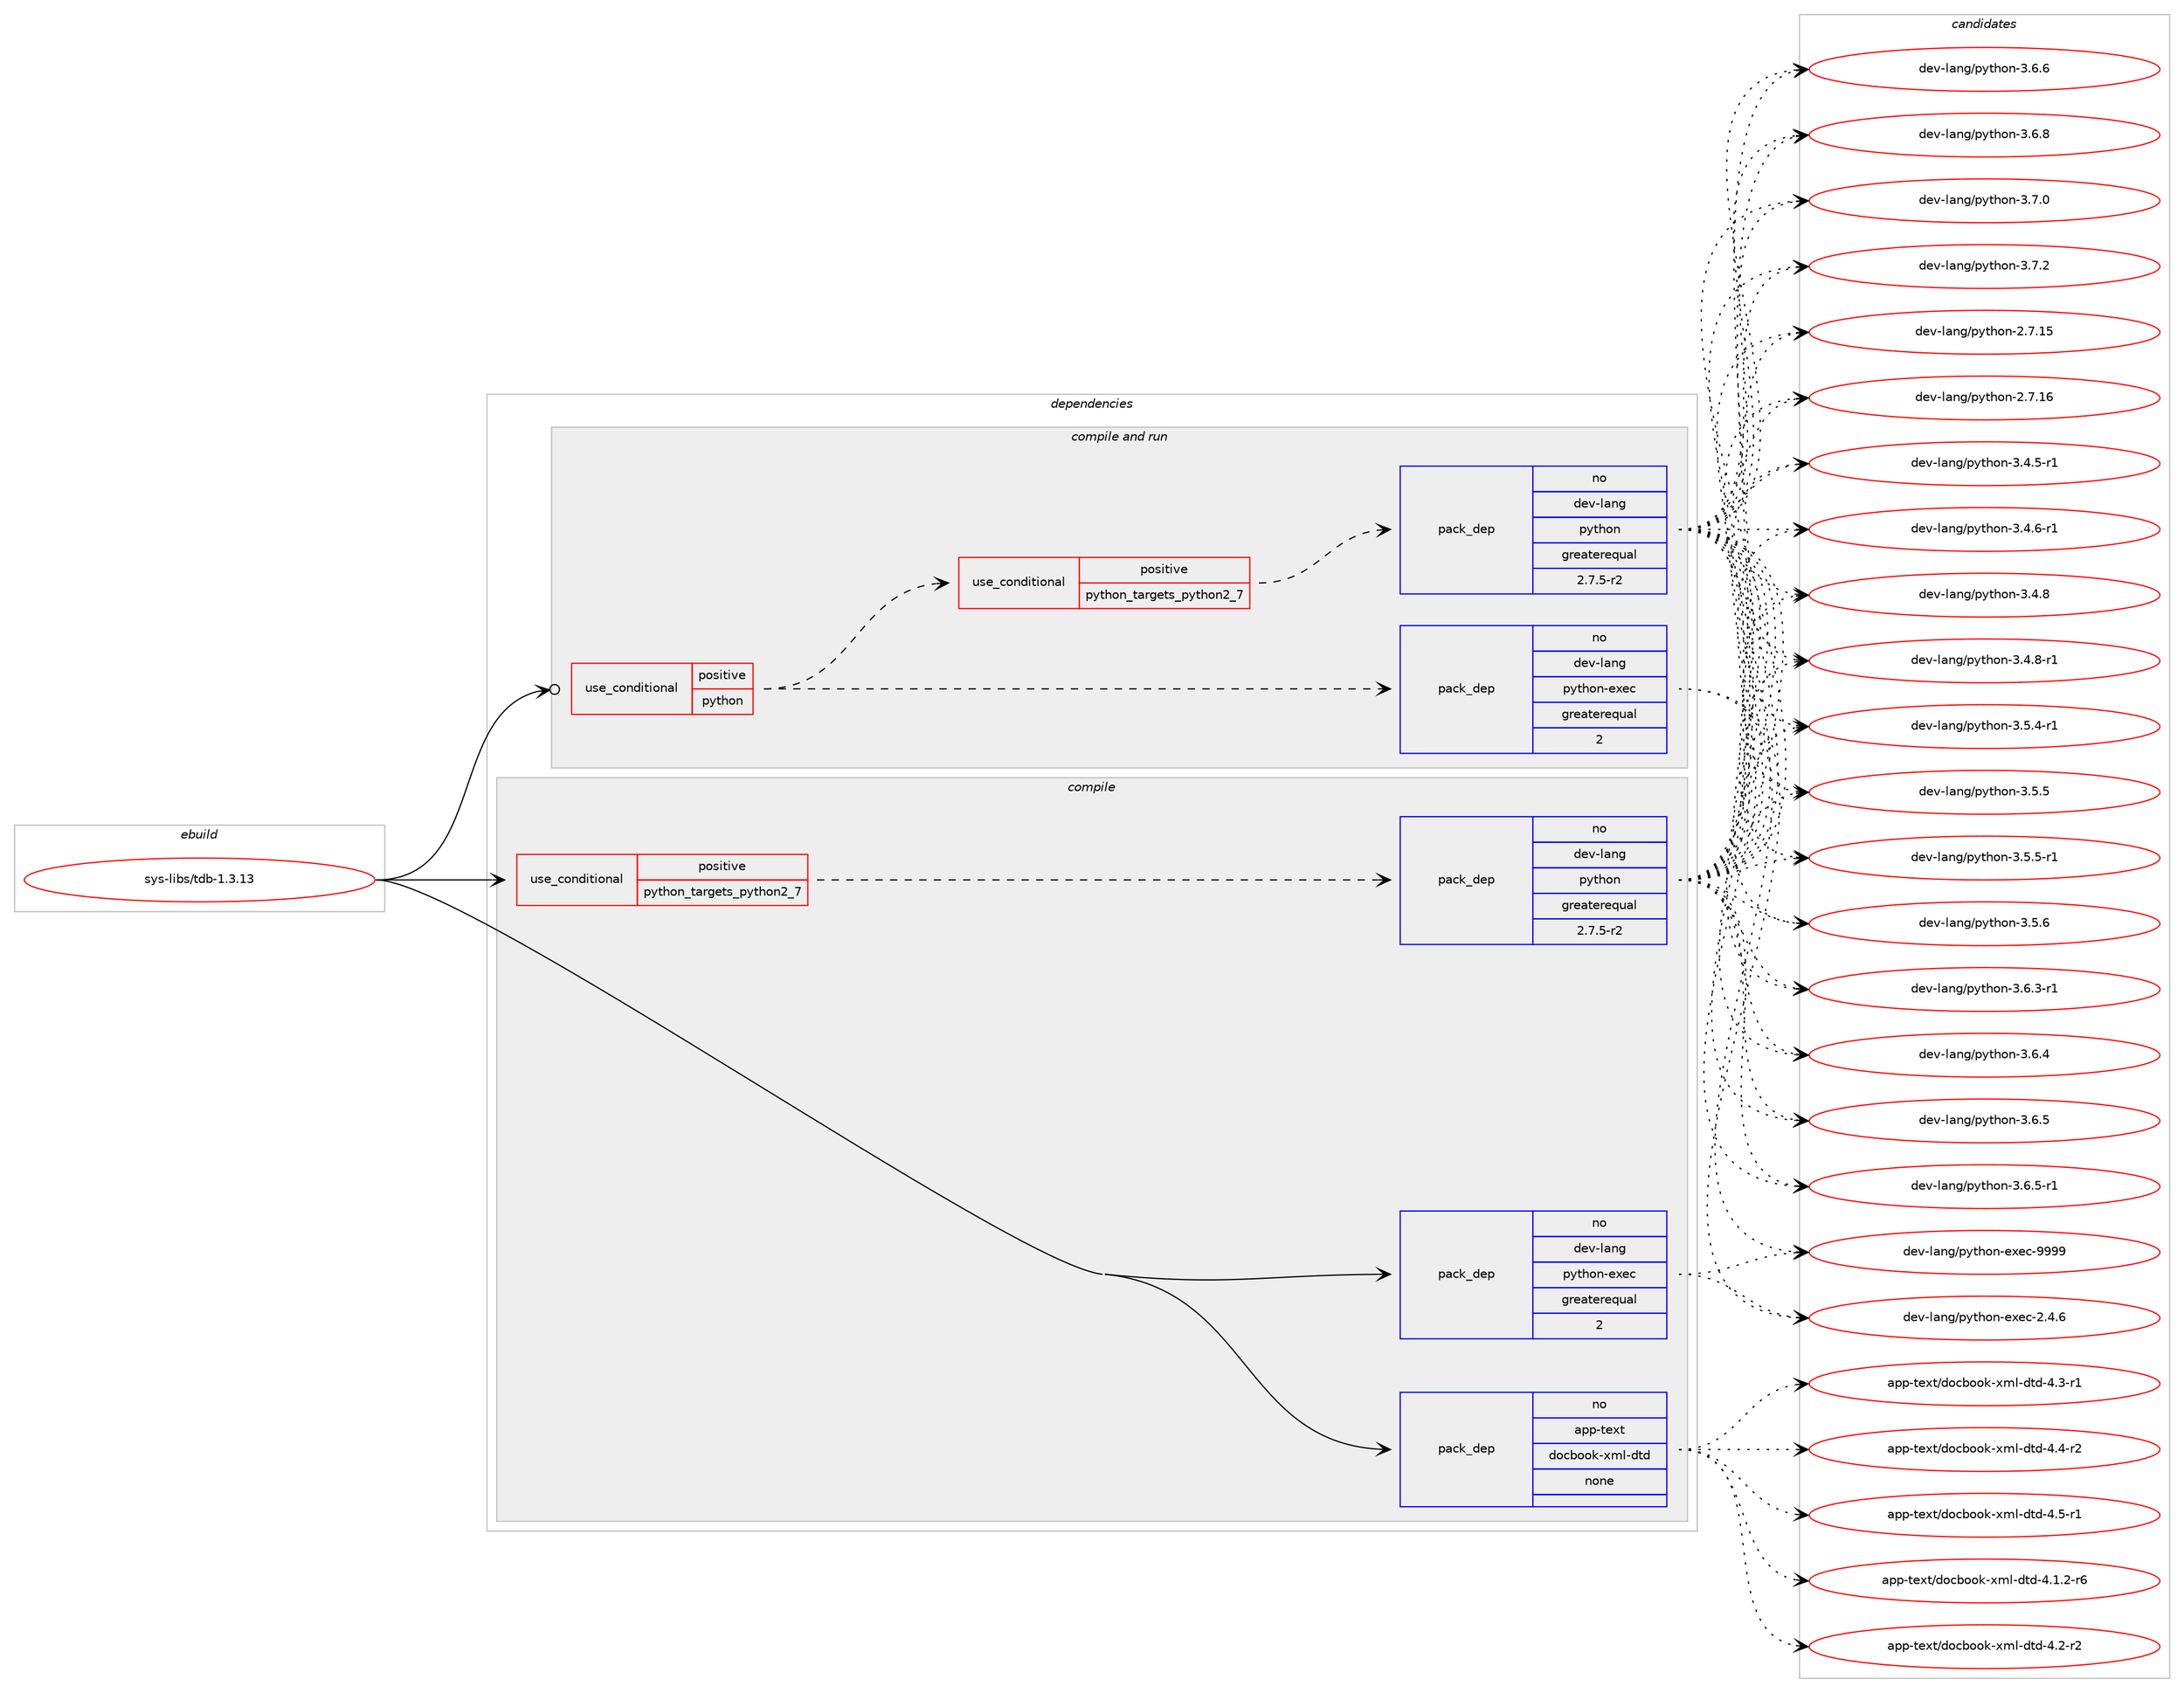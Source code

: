 digraph prolog {

# *************
# Graph options
# *************

newrank=true;
concentrate=true;
compound=true;
graph [rankdir=LR,fontname=Helvetica,fontsize=10,ranksep=1.5];#, ranksep=2.5, nodesep=0.2];
edge  [arrowhead=vee];
node  [fontname=Helvetica,fontsize=10];

# **********
# The ebuild
# **********

subgraph cluster_leftcol {
color=gray;
rank=same;
label=<<i>ebuild</i>>;
id [label="sys-libs/tdb-1.3.13", color=red, width=4, href="../sys-libs/tdb-1.3.13.svg"];
}

# ****************
# The dependencies
# ****************

subgraph cluster_midcol {
color=gray;
label=<<i>dependencies</i>>;
subgraph cluster_compile {
fillcolor="#eeeeee";
style=filled;
label=<<i>compile</i>>;
subgraph cond462221 {
dependency1739435 [label=<<TABLE BORDER="0" CELLBORDER="1" CELLSPACING="0" CELLPADDING="4"><TR><TD ROWSPAN="3" CELLPADDING="10">use_conditional</TD></TR><TR><TD>positive</TD></TR><TR><TD>python_targets_python2_7</TD></TR></TABLE>>, shape=none, color=red];
subgraph pack1248471 {
dependency1739436 [label=<<TABLE BORDER="0" CELLBORDER="1" CELLSPACING="0" CELLPADDING="4" WIDTH="220"><TR><TD ROWSPAN="6" CELLPADDING="30">pack_dep</TD></TR><TR><TD WIDTH="110">no</TD></TR><TR><TD>dev-lang</TD></TR><TR><TD>python</TD></TR><TR><TD>greaterequal</TD></TR><TR><TD>2.7.5-r2</TD></TR></TABLE>>, shape=none, color=blue];
}
dependency1739435:e -> dependency1739436:w [weight=20,style="dashed",arrowhead="vee"];
}
id:e -> dependency1739435:w [weight=20,style="solid",arrowhead="vee"];
subgraph pack1248472 {
dependency1739437 [label=<<TABLE BORDER="0" CELLBORDER="1" CELLSPACING="0" CELLPADDING="4" WIDTH="220"><TR><TD ROWSPAN="6" CELLPADDING="30">pack_dep</TD></TR><TR><TD WIDTH="110">no</TD></TR><TR><TD>app-text</TD></TR><TR><TD>docbook-xml-dtd</TD></TR><TR><TD>none</TD></TR><TR><TD></TD></TR></TABLE>>, shape=none, color=blue];
}
id:e -> dependency1739437:w [weight=20,style="solid",arrowhead="vee"];
subgraph pack1248473 {
dependency1739438 [label=<<TABLE BORDER="0" CELLBORDER="1" CELLSPACING="0" CELLPADDING="4" WIDTH="220"><TR><TD ROWSPAN="6" CELLPADDING="30">pack_dep</TD></TR><TR><TD WIDTH="110">no</TD></TR><TR><TD>dev-lang</TD></TR><TR><TD>python-exec</TD></TR><TR><TD>greaterequal</TD></TR><TR><TD>2</TD></TR></TABLE>>, shape=none, color=blue];
}
id:e -> dependency1739438:w [weight=20,style="solid",arrowhead="vee"];
}
subgraph cluster_compileandrun {
fillcolor="#eeeeee";
style=filled;
label=<<i>compile and run</i>>;
subgraph cond462222 {
dependency1739439 [label=<<TABLE BORDER="0" CELLBORDER="1" CELLSPACING="0" CELLPADDING="4"><TR><TD ROWSPAN="3" CELLPADDING="10">use_conditional</TD></TR><TR><TD>positive</TD></TR><TR><TD>python</TD></TR></TABLE>>, shape=none, color=red];
subgraph cond462223 {
dependency1739440 [label=<<TABLE BORDER="0" CELLBORDER="1" CELLSPACING="0" CELLPADDING="4"><TR><TD ROWSPAN="3" CELLPADDING="10">use_conditional</TD></TR><TR><TD>positive</TD></TR><TR><TD>python_targets_python2_7</TD></TR></TABLE>>, shape=none, color=red];
subgraph pack1248474 {
dependency1739441 [label=<<TABLE BORDER="0" CELLBORDER="1" CELLSPACING="0" CELLPADDING="4" WIDTH="220"><TR><TD ROWSPAN="6" CELLPADDING="30">pack_dep</TD></TR><TR><TD WIDTH="110">no</TD></TR><TR><TD>dev-lang</TD></TR><TR><TD>python</TD></TR><TR><TD>greaterequal</TD></TR><TR><TD>2.7.5-r2</TD></TR></TABLE>>, shape=none, color=blue];
}
dependency1739440:e -> dependency1739441:w [weight=20,style="dashed",arrowhead="vee"];
}
dependency1739439:e -> dependency1739440:w [weight=20,style="dashed",arrowhead="vee"];
subgraph pack1248475 {
dependency1739442 [label=<<TABLE BORDER="0" CELLBORDER="1" CELLSPACING="0" CELLPADDING="4" WIDTH="220"><TR><TD ROWSPAN="6" CELLPADDING="30">pack_dep</TD></TR><TR><TD WIDTH="110">no</TD></TR><TR><TD>dev-lang</TD></TR><TR><TD>python-exec</TD></TR><TR><TD>greaterequal</TD></TR><TR><TD>2</TD></TR></TABLE>>, shape=none, color=blue];
}
dependency1739439:e -> dependency1739442:w [weight=20,style="dashed",arrowhead="vee"];
}
id:e -> dependency1739439:w [weight=20,style="solid",arrowhead="odotvee"];
}
subgraph cluster_run {
fillcolor="#eeeeee";
style=filled;
label=<<i>run</i>>;
}
}

# **************
# The candidates
# **************

subgraph cluster_choices {
rank=same;
color=gray;
label=<<i>candidates</i>>;

subgraph choice1248471 {
color=black;
nodesep=1;
choice10010111845108971101034711212111610411111045504655464953 [label="dev-lang/python-2.7.15", color=red, width=4,href="../dev-lang/python-2.7.15.svg"];
choice10010111845108971101034711212111610411111045504655464954 [label="dev-lang/python-2.7.16", color=red, width=4,href="../dev-lang/python-2.7.16.svg"];
choice1001011184510897110103471121211161041111104551465246534511449 [label="dev-lang/python-3.4.5-r1", color=red, width=4,href="../dev-lang/python-3.4.5-r1.svg"];
choice1001011184510897110103471121211161041111104551465246544511449 [label="dev-lang/python-3.4.6-r1", color=red, width=4,href="../dev-lang/python-3.4.6-r1.svg"];
choice100101118451089711010347112121116104111110455146524656 [label="dev-lang/python-3.4.8", color=red, width=4,href="../dev-lang/python-3.4.8.svg"];
choice1001011184510897110103471121211161041111104551465246564511449 [label="dev-lang/python-3.4.8-r1", color=red, width=4,href="../dev-lang/python-3.4.8-r1.svg"];
choice1001011184510897110103471121211161041111104551465346524511449 [label="dev-lang/python-3.5.4-r1", color=red, width=4,href="../dev-lang/python-3.5.4-r1.svg"];
choice100101118451089711010347112121116104111110455146534653 [label="dev-lang/python-3.5.5", color=red, width=4,href="../dev-lang/python-3.5.5.svg"];
choice1001011184510897110103471121211161041111104551465346534511449 [label="dev-lang/python-3.5.5-r1", color=red, width=4,href="../dev-lang/python-3.5.5-r1.svg"];
choice100101118451089711010347112121116104111110455146534654 [label="dev-lang/python-3.5.6", color=red, width=4,href="../dev-lang/python-3.5.6.svg"];
choice1001011184510897110103471121211161041111104551465446514511449 [label="dev-lang/python-3.6.3-r1", color=red, width=4,href="../dev-lang/python-3.6.3-r1.svg"];
choice100101118451089711010347112121116104111110455146544652 [label="dev-lang/python-3.6.4", color=red, width=4,href="../dev-lang/python-3.6.4.svg"];
choice100101118451089711010347112121116104111110455146544653 [label="dev-lang/python-3.6.5", color=red, width=4,href="../dev-lang/python-3.6.5.svg"];
choice1001011184510897110103471121211161041111104551465446534511449 [label="dev-lang/python-3.6.5-r1", color=red, width=4,href="../dev-lang/python-3.6.5-r1.svg"];
choice100101118451089711010347112121116104111110455146544654 [label="dev-lang/python-3.6.6", color=red, width=4,href="../dev-lang/python-3.6.6.svg"];
choice100101118451089711010347112121116104111110455146544656 [label="dev-lang/python-3.6.8", color=red, width=4,href="../dev-lang/python-3.6.8.svg"];
choice100101118451089711010347112121116104111110455146554648 [label="dev-lang/python-3.7.0", color=red, width=4,href="../dev-lang/python-3.7.0.svg"];
choice100101118451089711010347112121116104111110455146554650 [label="dev-lang/python-3.7.2", color=red, width=4,href="../dev-lang/python-3.7.2.svg"];
dependency1739436:e -> choice10010111845108971101034711212111610411111045504655464953:w [style=dotted,weight="100"];
dependency1739436:e -> choice10010111845108971101034711212111610411111045504655464954:w [style=dotted,weight="100"];
dependency1739436:e -> choice1001011184510897110103471121211161041111104551465246534511449:w [style=dotted,weight="100"];
dependency1739436:e -> choice1001011184510897110103471121211161041111104551465246544511449:w [style=dotted,weight="100"];
dependency1739436:e -> choice100101118451089711010347112121116104111110455146524656:w [style=dotted,weight="100"];
dependency1739436:e -> choice1001011184510897110103471121211161041111104551465246564511449:w [style=dotted,weight="100"];
dependency1739436:e -> choice1001011184510897110103471121211161041111104551465346524511449:w [style=dotted,weight="100"];
dependency1739436:e -> choice100101118451089711010347112121116104111110455146534653:w [style=dotted,weight="100"];
dependency1739436:e -> choice1001011184510897110103471121211161041111104551465346534511449:w [style=dotted,weight="100"];
dependency1739436:e -> choice100101118451089711010347112121116104111110455146534654:w [style=dotted,weight="100"];
dependency1739436:e -> choice1001011184510897110103471121211161041111104551465446514511449:w [style=dotted,weight="100"];
dependency1739436:e -> choice100101118451089711010347112121116104111110455146544652:w [style=dotted,weight="100"];
dependency1739436:e -> choice100101118451089711010347112121116104111110455146544653:w [style=dotted,weight="100"];
dependency1739436:e -> choice1001011184510897110103471121211161041111104551465446534511449:w [style=dotted,weight="100"];
dependency1739436:e -> choice100101118451089711010347112121116104111110455146544654:w [style=dotted,weight="100"];
dependency1739436:e -> choice100101118451089711010347112121116104111110455146544656:w [style=dotted,weight="100"];
dependency1739436:e -> choice100101118451089711010347112121116104111110455146554648:w [style=dotted,weight="100"];
dependency1739436:e -> choice100101118451089711010347112121116104111110455146554650:w [style=dotted,weight="100"];
}
subgraph choice1248472 {
color=black;
nodesep=1;
choice971121124511610112011647100111999811111110745120109108451001161004552464946504511454 [label="app-text/docbook-xml-dtd-4.1.2-r6", color=red, width=4,href="../app-text/docbook-xml-dtd-4.1.2-r6.svg"];
choice97112112451161011201164710011199981111111074512010910845100116100455246504511450 [label="app-text/docbook-xml-dtd-4.2-r2", color=red, width=4,href="../app-text/docbook-xml-dtd-4.2-r2.svg"];
choice97112112451161011201164710011199981111111074512010910845100116100455246514511449 [label="app-text/docbook-xml-dtd-4.3-r1", color=red, width=4,href="../app-text/docbook-xml-dtd-4.3-r1.svg"];
choice97112112451161011201164710011199981111111074512010910845100116100455246524511450 [label="app-text/docbook-xml-dtd-4.4-r2", color=red, width=4,href="../app-text/docbook-xml-dtd-4.4-r2.svg"];
choice97112112451161011201164710011199981111111074512010910845100116100455246534511449 [label="app-text/docbook-xml-dtd-4.5-r1", color=red, width=4,href="../app-text/docbook-xml-dtd-4.5-r1.svg"];
dependency1739437:e -> choice971121124511610112011647100111999811111110745120109108451001161004552464946504511454:w [style=dotted,weight="100"];
dependency1739437:e -> choice97112112451161011201164710011199981111111074512010910845100116100455246504511450:w [style=dotted,weight="100"];
dependency1739437:e -> choice97112112451161011201164710011199981111111074512010910845100116100455246514511449:w [style=dotted,weight="100"];
dependency1739437:e -> choice97112112451161011201164710011199981111111074512010910845100116100455246524511450:w [style=dotted,weight="100"];
dependency1739437:e -> choice97112112451161011201164710011199981111111074512010910845100116100455246534511449:w [style=dotted,weight="100"];
}
subgraph choice1248473 {
color=black;
nodesep=1;
choice1001011184510897110103471121211161041111104510112010199455046524654 [label="dev-lang/python-exec-2.4.6", color=red, width=4,href="../dev-lang/python-exec-2.4.6.svg"];
choice10010111845108971101034711212111610411111045101120101994557575757 [label="dev-lang/python-exec-9999", color=red, width=4,href="../dev-lang/python-exec-9999.svg"];
dependency1739438:e -> choice1001011184510897110103471121211161041111104510112010199455046524654:w [style=dotted,weight="100"];
dependency1739438:e -> choice10010111845108971101034711212111610411111045101120101994557575757:w [style=dotted,weight="100"];
}
subgraph choice1248474 {
color=black;
nodesep=1;
choice10010111845108971101034711212111610411111045504655464953 [label="dev-lang/python-2.7.15", color=red, width=4,href="../dev-lang/python-2.7.15.svg"];
choice10010111845108971101034711212111610411111045504655464954 [label="dev-lang/python-2.7.16", color=red, width=4,href="../dev-lang/python-2.7.16.svg"];
choice1001011184510897110103471121211161041111104551465246534511449 [label="dev-lang/python-3.4.5-r1", color=red, width=4,href="../dev-lang/python-3.4.5-r1.svg"];
choice1001011184510897110103471121211161041111104551465246544511449 [label="dev-lang/python-3.4.6-r1", color=red, width=4,href="../dev-lang/python-3.4.6-r1.svg"];
choice100101118451089711010347112121116104111110455146524656 [label="dev-lang/python-3.4.8", color=red, width=4,href="../dev-lang/python-3.4.8.svg"];
choice1001011184510897110103471121211161041111104551465246564511449 [label="dev-lang/python-3.4.8-r1", color=red, width=4,href="../dev-lang/python-3.4.8-r1.svg"];
choice1001011184510897110103471121211161041111104551465346524511449 [label="dev-lang/python-3.5.4-r1", color=red, width=4,href="../dev-lang/python-3.5.4-r1.svg"];
choice100101118451089711010347112121116104111110455146534653 [label="dev-lang/python-3.5.5", color=red, width=4,href="../dev-lang/python-3.5.5.svg"];
choice1001011184510897110103471121211161041111104551465346534511449 [label="dev-lang/python-3.5.5-r1", color=red, width=4,href="../dev-lang/python-3.5.5-r1.svg"];
choice100101118451089711010347112121116104111110455146534654 [label="dev-lang/python-3.5.6", color=red, width=4,href="../dev-lang/python-3.5.6.svg"];
choice1001011184510897110103471121211161041111104551465446514511449 [label="dev-lang/python-3.6.3-r1", color=red, width=4,href="../dev-lang/python-3.6.3-r1.svg"];
choice100101118451089711010347112121116104111110455146544652 [label="dev-lang/python-3.6.4", color=red, width=4,href="../dev-lang/python-3.6.4.svg"];
choice100101118451089711010347112121116104111110455146544653 [label="dev-lang/python-3.6.5", color=red, width=4,href="../dev-lang/python-3.6.5.svg"];
choice1001011184510897110103471121211161041111104551465446534511449 [label="dev-lang/python-3.6.5-r1", color=red, width=4,href="../dev-lang/python-3.6.5-r1.svg"];
choice100101118451089711010347112121116104111110455146544654 [label="dev-lang/python-3.6.6", color=red, width=4,href="../dev-lang/python-3.6.6.svg"];
choice100101118451089711010347112121116104111110455146544656 [label="dev-lang/python-3.6.8", color=red, width=4,href="../dev-lang/python-3.6.8.svg"];
choice100101118451089711010347112121116104111110455146554648 [label="dev-lang/python-3.7.0", color=red, width=4,href="../dev-lang/python-3.7.0.svg"];
choice100101118451089711010347112121116104111110455146554650 [label="dev-lang/python-3.7.2", color=red, width=4,href="../dev-lang/python-3.7.2.svg"];
dependency1739441:e -> choice10010111845108971101034711212111610411111045504655464953:w [style=dotted,weight="100"];
dependency1739441:e -> choice10010111845108971101034711212111610411111045504655464954:w [style=dotted,weight="100"];
dependency1739441:e -> choice1001011184510897110103471121211161041111104551465246534511449:w [style=dotted,weight="100"];
dependency1739441:e -> choice1001011184510897110103471121211161041111104551465246544511449:w [style=dotted,weight="100"];
dependency1739441:e -> choice100101118451089711010347112121116104111110455146524656:w [style=dotted,weight="100"];
dependency1739441:e -> choice1001011184510897110103471121211161041111104551465246564511449:w [style=dotted,weight="100"];
dependency1739441:e -> choice1001011184510897110103471121211161041111104551465346524511449:w [style=dotted,weight="100"];
dependency1739441:e -> choice100101118451089711010347112121116104111110455146534653:w [style=dotted,weight="100"];
dependency1739441:e -> choice1001011184510897110103471121211161041111104551465346534511449:w [style=dotted,weight="100"];
dependency1739441:e -> choice100101118451089711010347112121116104111110455146534654:w [style=dotted,weight="100"];
dependency1739441:e -> choice1001011184510897110103471121211161041111104551465446514511449:w [style=dotted,weight="100"];
dependency1739441:e -> choice100101118451089711010347112121116104111110455146544652:w [style=dotted,weight="100"];
dependency1739441:e -> choice100101118451089711010347112121116104111110455146544653:w [style=dotted,weight="100"];
dependency1739441:e -> choice1001011184510897110103471121211161041111104551465446534511449:w [style=dotted,weight="100"];
dependency1739441:e -> choice100101118451089711010347112121116104111110455146544654:w [style=dotted,weight="100"];
dependency1739441:e -> choice100101118451089711010347112121116104111110455146544656:w [style=dotted,weight="100"];
dependency1739441:e -> choice100101118451089711010347112121116104111110455146554648:w [style=dotted,weight="100"];
dependency1739441:e -> choice100101118451089711010347112121116104111110455146554650:w [style=dotted,weight="100"];
}
subgraph choice1248475 {
color=black;
nodesep=1;
choice1001011184510897110103471121211161041111104510112010199455046524654 [label="dev-lang/python-exec-2.4.6", color=red, width=4,href="../dev-lang/python-exec-2.4.6.svg"];
choice10010111845108971101034711212111610411111045101120101994557575757 [label="dev-lang/python-exec-9999", color=red, width=4,href="../dev-lang/python-exec-9999.svg"];
dependency1739442:e -> choice1001011184510897110103471121211161041111104510112010199455046524654:w [style=dotted,weight="100"];
dependency1739442:e -> choice10010111845108971101034711212111610411111045101120101994557575757:w [style=dotted,weight="100"];
}
}

}
